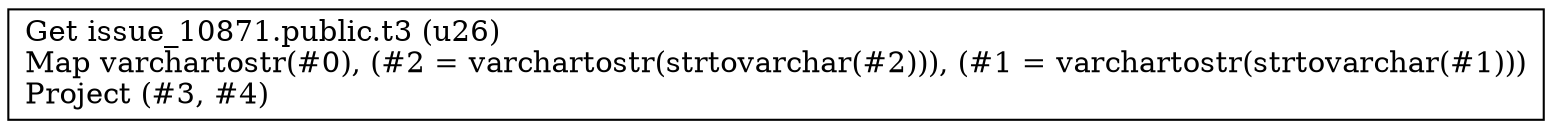 digraph G {
    node0 [shape = record, label="Get issue_10871.public.t3 (u26)\lMap varchartostr(#0), (#2 = varchartostr(strtovarchar(#2))), (#1 = varchartostr(strtovarchar(#1)))\lProject (#3, #4)\l"]
}
